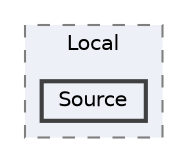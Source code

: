 digraph "SkyWayUnitySDK/Assets/SkyWay/Scripts/Core/Content/Local/Source"
{
 // LATEX_PDF_SIZE
  bgcolor="transparent";
  edge [fontname=Helvetica,fontsize=10,labelfontname=Helvetica,labelfontsize=10];
  node [fontname=Helvetica,fontsize=10,shape=box,height=0.2,width=0.4];
  compound=true
  subgraph clusterdir_1d91851b4d3e8033fc0fccab5f29241e {
    graph [ bgcolor="#edf0f7", pencolor="grey50", label="Local", fontname=Helvetica,fontsize=10 style="filled,dashed", URL="dir_1d91851b4d3e8033fc0fccab5f29241e.html",tooltip=""]
  dir_9459b73dec54ab52caa15e43186fb4ee [label="Source", fillcolor="#edf0f7", color="grey25", style="filled,bold", URL="dir_9459b73dec54ab52caa15e43186fb4ee.html",tooltip=""];
  }
}
